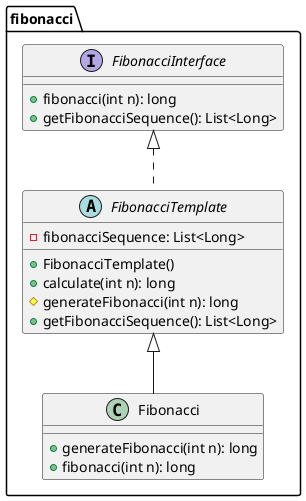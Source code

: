 @startuml

package fibonacci {
  interface FibonacciInterface {
    + fibonacci(int n): long
    + getFibonacciSequence(): List<Long>
  }

  abstract class FibonacciTemplate {
    - fibonacciSequence: List<Long>
    + FibonacciTemplate()
    + calculate(int n): long
    # generateFibonacci(int n): long
    + getFibonacciSequence(): List<Long>
  }

  class Fibonacci {
    + generateFibonacci(int n): long
    + fibonacci(int n): long
  }
  
  FibonacciInterface <|.. FibonacciTemplate
  FibonacciTemplate <|-- Fibonacci
}

@enduml
